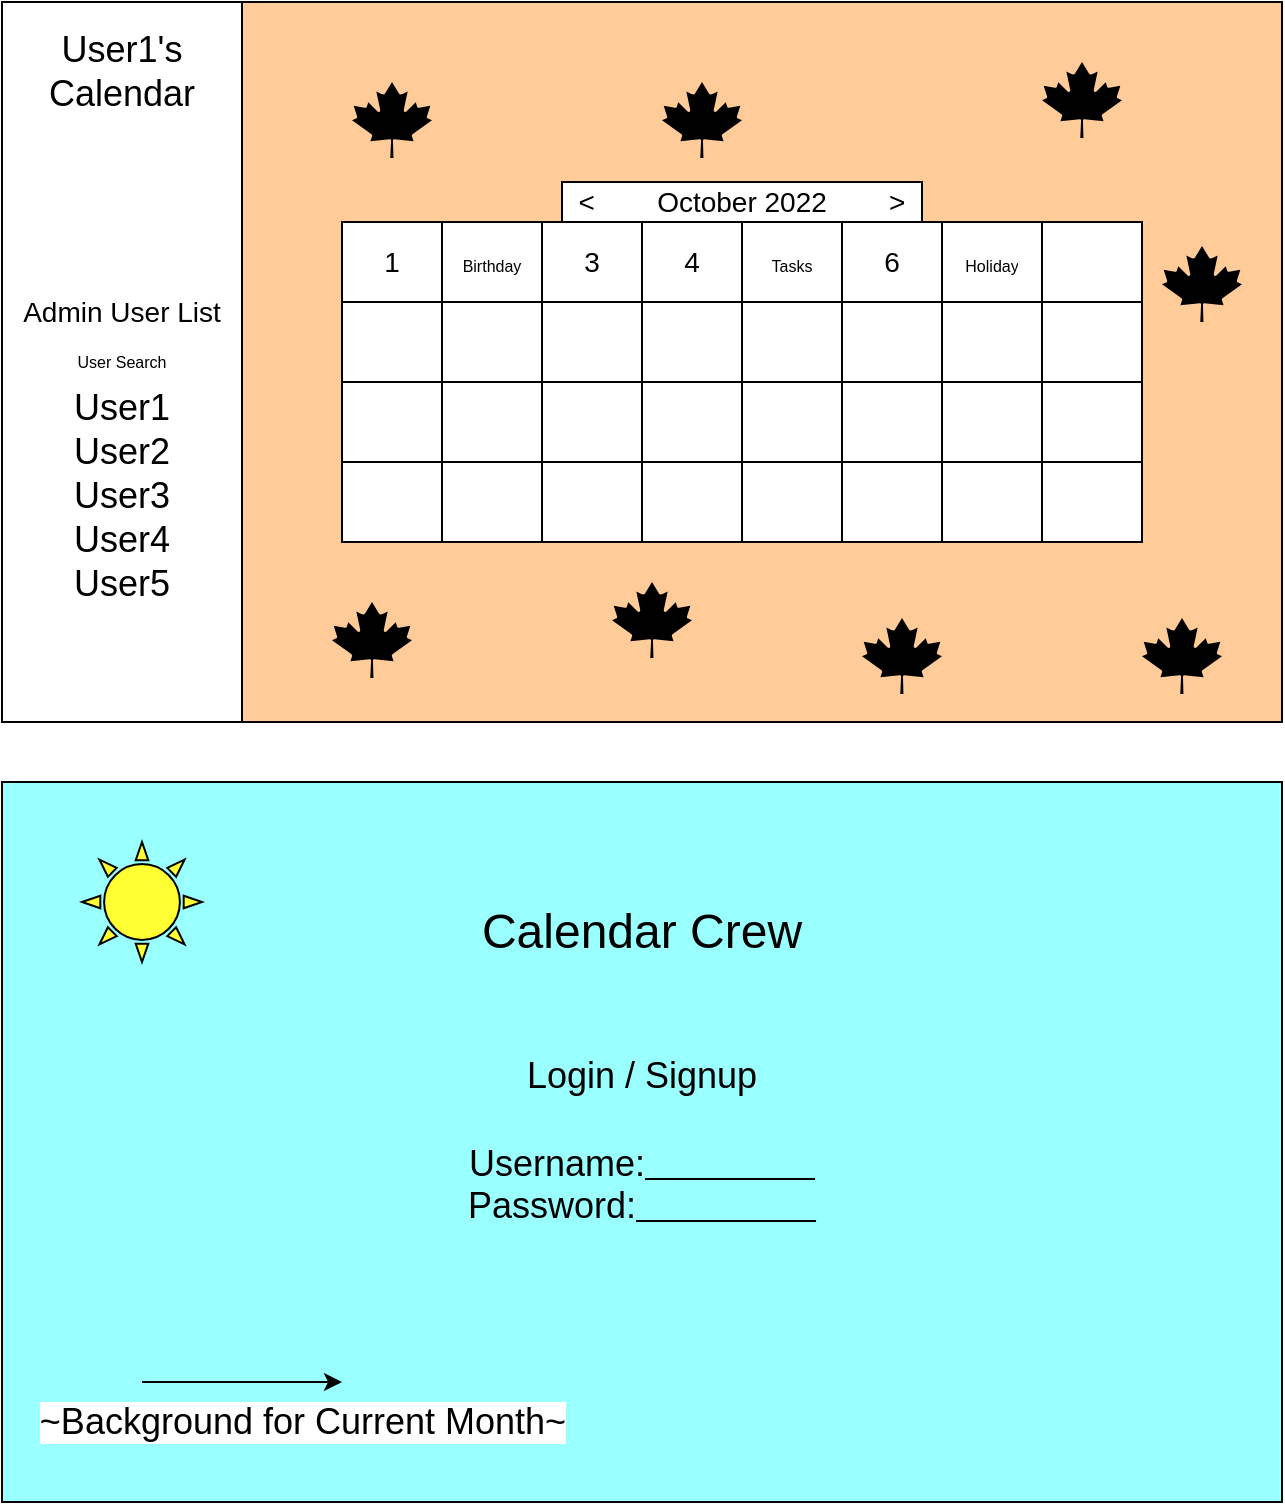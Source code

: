 <mxfile version="20.3.6" type="github" pages="2"><diagram id="nrpGJWYSCtwG0JV_D5q4" name="Page-1"><mxGraphModel dx="910" dy="400" grid="1" gridSize="10" guides="1" tooltips="1" connect="1" arrows="1" fold="1" page="1" pageScale="1" pageWidth="850" pageHeight="1100" math="0" shadow="0"><root><mxCell id="0"/><mxCell id="1" parent="0"/><mxCell id="ACTqhBXurQAGKdCe__9Z-3" value="" style="rounded=0;whiteSpace=wrap;html=1;fillColor=#FFCC99;" vertex="1" parent="1"><mxGeometry x="120" y="100" width="640" height="360" as="geometry"/></mxCell><mxCell id="ACTqhBXurQAGKdCe__9Z-6" value="" style="rounded=0;whiteSpace=wrap;html=1;direction=south;" vertex="1" parent="1"><mxGeometry x="120" y="100" width="120" height="360" as="geometry"/></mxCell><mxCell id="ACTqhBXurQAGKdCe__9Z-7" value="&lt;span style=&quot;font-size: 18px;&quot;&gt;Login / Signup&lt;br&gt;&lt;br&gt;Username:&lt;u&gt;&amp;nbsp; &amp;nbsp; &amp;nbsp; &amp;nbsp; &amp;nbsp; &amp;nbsp; &amp;nbsp; &amp;nbsp; &amp;nbsp;&lt;br&gt;&lt;/u&gt;Password:&lt;u&gt;&amp;nbsp; &amp;nbsp; &amp;nbsp; &amp;nbsp; &amp;nbsp; &amp;nbsp; &amp;nbsp; &amp;nbsp; &amp;nbsp;&amp;nbsp;&lt;/u&gt;&lt;br&gt;&lt;/span&gt;" style="rounded=0;whiteSpace=wrap;html=1;fillColor=#99FFFF;" vertex="1" parent="1"><mxGeometry x="120" y="490" width="640" height="360" as="geometry"/></mxCell><mxCell id="ACTqhBXurQAGKdCe__9Z-8" value="&lt;font style=&quot;font-size: 24px;&quot;&gt;Calendar Crew&lt;/font&gt;" style="text;html=1;strokeColor=none;fillColor=none;align=center;verticalAlign=middle;whiteSpace=wrap;rounded=0;" vertex="1" parent="1"><mxGeometry x="335" y="520" width="210" height="90" as="geometry"/></mxCell><mxCell id="ACTqhBXurQAGKdCe__9Z-10" value="" style="endArrow=classic;html=1;rounded=0;fontSize=18;" edge="1" parent="1"><mxGeometry relative="1" as="geometry"><mxPoint x="190" y="790" as="sourcePoint"/><mxPoint x="290" y="790" as="targetPoint"/><Array as="points"/></mxGeometry></mxCell><mxCell id="ACTqhBXurQAGKdCe__9Z-11" value="~Background for Current Month~" style="edgeLabel;resizable=0;html=1;align=center;verticalAlign=middle;fontSize=18;" connectable="0" vertex="1" parent="ACTqhBXurQAGKdCe__9Z-10"><mxGeometry relative="1" as="geometry"><mxPoint x="30" y="20" as="offset"/></mxGeometry></mxCell><mxCell id="ACTqhBXurQAGKdCe__9Z-12" value="User1's Calendar" style="text;html=1;strokeColor=none;fillColor=none;align=center;verticalAlign=middle;whiteSpace=wrap;rounded=0;fontSize=18;" vertex="1" parent="1"><mxGeometry x="150" y="120" width="60" height="30" as="geometry"/></mxCell><mxCell id="ACTqhBXurQAGKdCe__9Z-13" value="User1&#10;User2&#10;User3&#10;User4&#10;User5&#10;" style="text;strokeColor=none;fillColor=none;align=left;verticalAlign=middle;spacingLeft=4;spacingRight=4;overflow=hidden;points=[[0,0.5],[1,0.5]];portConstraint=eastwest;rotatable=0;fontSize=18;" vertex="1" parent="1"><mxGeometry x="150" y="290" width="80" height="110" as="geometry"/></mxCell><mxCell id="ACTqhBXurQAGKdCe__9Z-29" value="&lt;font style=&quot;font-size: 14px;&quot;&gt;Admin User List&lt;/font&gt;" style="text;html=1;strokeColor=none;fillColor=none;align=center;verticalAlign=middle;whiteSpace=wrap;rounded=0;fontSize=10;" vertex="1" parent="1"><mxGeometry x="125" y="240" width="110" height="30" as="geometry"/></mxCell><mxCell id="ACTqhBXurQAGKdCe__9Z-30" value="" style="shape=mxgraph.signs.nature.maple_leaf;html=1;pointerEvents=1;fillColor=#000000;strokeColor=none;verticalLabelPosition=bottom;verticalAlign=top;align=center;fontSize=10;" vertex="1" parent="1"><mxGeometry x="295" y="140" width="40" height="38" as="geometry"/></mxCell><mxCell id="ACTqhBXurQAGKdCe__9Z-31" value="" style="shape=mxgraph.signs.nature.maple_leaf;html=1;pointerEvents=1;fillColor=#000000;strokeColor=none;verticalLabelPosition=bottom;verticalAlign=top;align=center;fontSize=10;" vertex="1" parent="1"><mxGeometry x="640" y="130" width="40" height="38" as="geometry"/></mxCell><mxCell id="ACTqhBXurQAGKdCe__9Z-32" value="" style="shape=mxgraph.signs.nature.maple_leaf;html=1;pointerEvents=1;fillColor=#000000;strokeColor=none;verticalLabelPosition=bottom;verticalAlign=top;align=center;fontSize=10;" vertex="1" parent="1"><mxGeometry x="450" y="140" width="40" height="38" as="geometry"/></mxCell><mxCell id="ACTqhBXurQAGKdCe__9Z-33" value="" style="shape=mxgraph.signs.nature.maple_leaf;html=1;pointerEvents=1;fillColor=#000000;strokeColor=none;verticalLabelPosition=bottom;verticalAlign=top;align=center;fontSize=10;" vertex="1" parent="1"><mxGeometry x="550" y="408" width="40" height="38" as="geometry"/></mxCell><mxCell id="ACTqhBXurQAGKdCe__9Z-34" value="" style="shape=mxgraph.signs.nature.maple_leaf;html=1;pointerEvents=1;fillColor=#000000;strokeColor=none;verticalLabelPosition=bottom;verticalAlign=top;align=center;fontSize=10;" vertex="1" parent="1"><mxGeometry x="425" y="390" width="40" height="38" as="geometry"/></mxCell><mxCell id="ACTqhBXurQAGKdCe__9Z-35" value="" style="shape=mxgraph.signs.nature.maple_leaf;html=1;pointerEvents=1;fillColor=#000000;strokeColor=none;verticalLabelPosition=bottom;verticalAlign=top;align=center;fontSize=10;" vertex="1" parent="1"><mxGeometry x="285" y="400" width="40" height="38" as="geometry"/></mxCell><mxCell id="ACTqhBXurQAGKdCe__9Z-37" value="" style="shape=mxgraph.signs.nature.maple_leaf;html=1;pointerEvents=1;fillColor=#000000;strokeColor=none;verticalLabelPosition=bottom;verticalAlign=top;align=center;fontSize=10;" vertex="1" parent="1"><mxGeometry x="700" y="222" width="40" height="38" as="geometry"/></mxCell><mxCell id="ACTqhBXurQAGKdCe__9Z-38" value="" style="shape=mxgraph.signs.nature.maple_leaf;html=1;pointerEvents=1;fillColor=#000000;strokeColor=none;verticalLabelPosition=bottom;verticalAlign=top;align=center;fontSize=10;" vertex="1" parent="1"><mxGeometry x="600" y="332" width="40" height="38" as="geometry"/></mxCell><mxCell id="ACTqhBXurQAGKdCe__9Z-39" value="" style="shape=mxgraph.signs.nature.maple_leaf;html=1;pointerEvents=1;fillColor=#000000;strokeColor=none;verticalLabelPosition=bottom;verticalAlign=top;align=center;fontSize=10;" vertex="1" parent="1"><mxGeometry x="690" y="408" width="40" height="38" as="geometry"/></mxCell><mxCell id="ACTqhBXurQAGKdCe__9Z-41" value="" style="verticalLabelPosition=bottom;verticalAlign=top;html=1;shape=mxgraph.basic.sun;fontSize=10;fillColor=#FFFF33;" vertex="1" parent="1"><mxGeometry x="160" y="520" width="60" height="60" as="geometry"/></mxCell><mxCell id="ACTqhBXurQAGKdCe__9Z-43" value="" style="shape=image;html=1;verticalAlign=top;verticalLabelPosition=bottom;labelBackgroundColor=#ffffff;imageAspect=0;aspect=fixed;image=https://cdn1.iconfinder.com/data/icons/science-technology-outline-24-px/24/Magnifier_magnifying_glass_search_search_web_searching_glass-128.png;fontSize=8;fillColor=#FFFF33;" vertex="1" parent="1"><mxGeometry x="140" y="270" width="20" height="20" as="geometry"/></mxCell><mxCell id="ACTqhBXurQAGKdCe__9Z-44" value="User Search" style="text;html=1;strokeColor=none;fillColor=none;align=center;verticalAlign=middle;whiteSpace=wrap;rounded=0;fontSize=8;" vertex="1" parent="1"><mxGeometry x="150" y="265" width="60" height="30" as="geometry"/></mxCell><mxCell id="ACTqhBXurQAGKdCe__9Z-45" value="&amp;lt;&amp;nbsp; &amp;nbsp; &amp;nbsp; &amp;nbsp; October 2022&amp;nbsp; &amp;nbsp; &amp;nbsp; &amp;nbsp; &amp;gt;" style="rounded=0;whiteSpace=wrap;html=1;fontSize=14;fillColor=#FFFFFF;" vertex="1" parent="1"><mxGeometry x="400" y="190" width="180" height="20" as="geometry"/></mxCell><mxCell id="ACTqhBXurQAGKdCe__9Z-60" value="" style="shape=table;startSize=0;container=1;collapsible=0;childLayout=tableLayout;fontSize=14;fillColor=#FFFFFF;" vertex="1" parent="1"><mxGeometry x="290" y="210" width="400" height="160" as="geometry"/></mxCell><mxCell id="ACTqhBXurQAGKdCe__9Z-61" value="" style="shape=tableRow;horizontal=0;startSize=0;swimlaneHead=0;swimlaneBody=0;top=0;left=0;bottom=0;right=0;collapsible=0;dropTarget=0;fillColor=none;points=[[0,0.5],[1,0.5]];portConstraint=eastwest;fontSize=14;" vertex="1" parent="ACTqhBXurQAGKdCe__9Z-60"><mxGeometry width="400" height="40" as="geometry"/></mxCell><mxCell id="ACTqhBXurQAGKdCe__9Z-62" value="1" style="shape=partialRectangle;html=1;whiteSpace=wrap;connectable=0;overflow=hidden;fillColor=none;top=0;left=0;bottom=0;right=0;pointerEvents=1;fontSize=14;" vertex="1" parent="ACTqhBXurQAGKdCe__9Z-61"><mxGeometry width="50" height="40" as="geometry"><mxRectangle width="50" height="40" as="alternateBounds"/></mxGeometry></mxCell><mxCell id="ACTqhBXurQAGKdCe__9Z-63" value="&lt;font style=&quot;font-size: 8px;&quot;&gt;Birthday&lt;/font&gt;" style="shape=partialRectangle;html=1;whiteSpace=wrap;connectable=0;overflow=hidden;fillColor=none;top=0;left=0;bottom=0;right=0;pointerEvents=1;fontSize=14;" vertex="1" parent="ACTqhBXurQAGKdCe__9Z-61"><mxGeometry x="50" width="50" height="40" as="geometry"><mxRectangle width="50" height="40" as="alternateBounds"/></mxGeometry></mxCell><mxCell id="ACTqhBXurQAGKdCe__9Z-64" value="3" style="shape=partialRectangle;html=1;whiteSpace=wrap;connectable=0;overflow=hidden;fillColor=none;top=0;left=0;bottom=0;right=0;pointerEvents=1;fontSize=14;" vertex="1" parent="ACTqhBXurQAGKdCe__9Z-61"><mxGeometry x="100" width="50" height="40" as="geometry"><mxRectangle width="50" height="40" as="alternateBounds"/></mxGeometry></mxCell><mxCell id="ACTqhBXurQAGKdCe__9Z-65" value="4" style="shape=partialRectangle;html=1;whiteSpace=wrap;connectable=0;overflow=hidden;fillColor=none;top=0;left=0;bottom=0;right=0;pointerEvents=1;fontSize=14;" vertex="1" parent="ACTqhBXurQAGKdCe__9Z-61"><mxGeometry x="150" width="50" height="40" as="geometry"><mxRectangle width="50" height="40" as="alternateBounds"/></mxGeometry></mxCell><mxCell id="ACTqhBXurQAGKdCe__9Z-66" value="&lt;font style=&quot;font-size: 8px;&quot;&gt;Tasks&lt;/font&gt;" style="shape=partialRectangle;html=1;whiteSpace=wrap;connectable=0;overflow=hidden;fillColor=none;top=0;left=0;bottom=0;right=0;pointerEvents=1;fontSize=14;" vertex="1" parent="ACTqhBXurQAGKdCe__9Z-61"><mxGeometry x="200" width="50" height="40" as="geometry"><mxRectangle width="50" height="40" as="alternateBounds"/></mxGeometry></mxCell><mxCell id="ACTqhBXurQAGKdCe__9Z-67" value="6" style="shape=partialRectangle;html=1;whiteSpace=wrap;connectable=0;overflow=hidden;fillColor=none;top=0;left=0;bottom=0;right=0;pointerEvents=1;fontSize=14;" vertex="1" parent="ACTqhBXurQAGKdCe__9Z-61"><mxGeometry x="250" width="50" height="40" as="geometry"><mxRectangle width="50" height="40" as="alternateBounds"/></mxGeometry></mxCell><mxCell id="ACTqhBXurQAGKdCe__9Z-68" value="&lt;font style=&quot;font-size: 8px;&quot;&gt;Holiday&lt;/font&gt;" style="shape=partialRectangle;html=1;whiteSpace=wrap;connectable=0;overflow=hidden;fillColor=none;top=0;left=0;bottom=0;right=0;pointerEvents=1;fontSize=14;" vertex="1" parent="ACTqhBXurQAGKdCe__9Z-61"><mxGeometry x="300" width="50" height="40" as="geometry"><mxRectangle width="50" height="40" as="alternateBounds"/></mxGeometry></mxCell><mxCell id="ACTqhBXurQAGKdCe__9Z-69" value="" style="shape=partialRectangle;html=1;whiteSpace=wrap;connectable=0;overflow=hidden;fillColor=none;top=0;left=0;bottom=0;right=0;pointerEvents=1;fontSize=14;" vertex="1" parent="ACTqhBXurQAGKdCe__9Z-61"><mxGeometry x="350" width="50" height="40" as="geometry"><mxRectangle width="50" height="40" as="alternateBounds"/></mxGeometry></mxCell><mxCell id="ACTqhBXurQAGKdCe__9Z-70" value="" style="shape=tableRow;horizontal=0;startSize=0;swimlaneHead=0;swimlaneBody=0;top=0;left=0;bottom=0;right=0;collapsible=0;dropTarget=0;fillColor=none;points=[[0,0.5],[1,0.5]];portConstraint=eastwest;fontSize=14;" vertex="1" parent="ACTqhBXurQAGKdCe__9Z-60"><mxGeometry y="40" width="400" height="40" as="geometry"/></mxCell><mxCell id="ACTqhBXurQAGKdCe__9Z-71" value="" style="shape=partialRectangle;html=1;whiteSpace=wrap;connectable=0;overflow=hidden;fillColor=none;top=0;left=0;bottom=0;right=0;pointerEvents=1;fontSize=14;" vertex="1" parent="ACTqhBXurQAGKdCe__9Z-70"><mxGeometry width="50" height="40" as="geometry"><mxRectangle width="50" height="40" as="alternateBounds"/></mxGeometry></mxCell><mxCell id="ACTqhBXurQAGKdCe__9Z-72" value="" style="shape=partialRectangle;html=1;whiteSpace=wrap;connectable=0;overflow=hidden;fillColor=none;top=0;left=0;bottom=0;right=0;pointerEvents=1;fontSize=14;" vertex="1" parent="ACTqhBXurQAGKdCe__9Z-70"><mxGeometry x="50" width="50" height="40" as="geometry"><mxRectangle width="50" height="40" as="alternateBounds"/></mxGeometry></mxCell><mxCell id="ACTqhBXurQAGKdCe__9Z-73" value="" style="shape=partialRectangle;html=1;whiteSpace=wrap;connectable=0;overflow=hidden;fillColor=none;top=0;left=0;bottom=0;right=0;pointerEvents=1;fontSize=14;" vertex="1" parent="ACTqhBXurQAGKdCe__9Z-70"><mxGeometry x="100" width="50" height="40" as="geometry"><mxRectangle width="50" height="40" as="alternateBounds"/></mxGeometry></mxCell><mxCell id="ACTqhBXurQAGKdCe__9Z-74" value="" style="shape=partialRectangle;html=1;whiteSpace=wrap;connectable=0;overflow=hidden;fillColor=none;top=0;left=0;bottom=0;right=0;pointerEvents=1;fontSize=14;" vertex="1" parent="ACTqhBXurQAGKdCe__9Z-70"><mxGeometry x="150" width="50" height="40" as="geometry"><mxRectangle width="50" height="40" as="alternateBounds"/></mxGeometry></mxCell><mxCell id="ACTqhBXurQAGKdCe__9Z-75" value="" style="shape=partialRectangle;html=1;whiteSpace=wrap;connectable=0;overflow=hidden;fillColor=none;top=0;left=0;bottom=0;right=0;pointerEvents=1;fontSize=14;" vertex="1" parent="ACTqhBXurQAGKdCe__9Z-70"><mxGeometry x="200" width="50" height="40" as="geometry"><mxRectangle width="50" height="40" as="alternateBounds"/></mxGeometry></mxCell><mxCell id="ACTqhBXurQAGKdCe__9Z-76" value="" style="shape=partialRectangle;html=1;whiteSpace=wrap;connectable=0;overflow=hidden;fillColor=none;top=0;left=0;bottom=0;right=0;pointerEvents=1;fontSize=14;" vertex="1" parent="ACTqhBXurQAGKdCe__9Z-70"><mxGeometry x="250" width="50" height="40" as="geometry"><mxRectangle width="50" height="40" as="alternateBounds"/></mxGeometry></mxCell><mxCell id="ACTqhBXurQAGKdCe__9Z-77" value="" style="shape=partialRectangle;html=1;whiteSpace=wrap;connectable=0;overflow=hidden;fillColor=none;top=0;left=0;bottom=0;right=0;pointerEvents=1;fontSize=14;" vertex="1" parent="ACTqhBXurQAGKdCe__9Z-70"><mxGeometry x="300" width="50" height="40" as="geometry"><mxRectangle width="50" height="40" as="alternateBounds"/></mxGeometry></mxCell><mxCell id="ACTqhBXurQAGKdCe__9Z-78" value="" style="shape=partialRectangle;html=1;whiteSpace=wrap;connectable=0;overflow=hidden;fillColor=none;top=0;left=0;bottom=0;right=0;pointerEvents=1;fontSize=14;" vertex="1" parent="ACTqhBXurQAGKdCe__9Z-70"><mxGeometry x="350" width="50" height="40" as="geometry"><mxRectangle width="50" height="40" as="alternateBounds"/></mxGeometry></mxCell><mxCell id="ACTqhBXurQAGKdCe__9Z-79" value="" style="shape=tableRow;horizontal=0;startSize=0;swimlaneHead=0;swimlaneBody=0;top=0;left=0;bottom=0;right=0;collapsible=0;dropTarget=0;fillColor=none;points=[[0,0.5],[1,0.5]];portConstraint=eastwest;fontSize=14;" vertex="1" parent="ACTqhBXurQAGKdCe__9Z-60"><mxGeometry y="80" width="400" height="40" as="geometry"/></mxCell><mxCell id="ACTqhBXurQAGKdCe__9Z-80" value="" style="shape=partialRectangle;html=1;whiteSpace=wrap;connectable=0;overflow=hidden;fillColor=none;top=0;left=0;bottom=0;right=0;pointerEvents=1;fontSize=14;" vertex="1" parent="ACTqhBXurQAGKdCe__9Z-79"><mxGeometry width="50" height="40" as="geometry"><mxRectangle width="50" height="40" as="alternateBounds"/></mxGeometry></mxCell><mxCell id="ACTqhBXurQAGKdCe__9Z-81" value="" style="shape=partialRectangle;html=1;whiteSpace=wrap;connectable=0;overflow=hidden;fillColor=none;top=0;left=0;bottom=0;right=0;pointerEvents=1;fontSize=14;" vertex="1" parent="ACTqhBXurQAGKdCe__9Z-79"><mxGeometry x="50" width="50" height="40" as="geometry"><mxRectangle width="50" height="40" as="alternateBounds"/></mxGeometry></mxCell><mxCell id="ACTqhBXurQAGKdCe__9Z-82" value="" style="shape=partialRectangle;html=1;whiteSpace=wrap;connectable=0;overflow=hidden;fillColor=none;top=0;left=0;bottom=0;right=0;pointerEvents=1;fontSize=14;" vertex="1" parent="ACTqhBXurQAGKdCe__9Z-79"><mxGeometry x="100" width="50" height="40" as="geometry"><mxRectangle width="50" height="40" as="alternateBounds"/></mxGeometry></mxCell><mxCell id="ACTqhBXurQAGKdCe__9Z-83" value="" style="shape=partialRectangle;html=1;whiteSpace=wrap;connectable=0;overflow=hidden;fillColor=none;top=0;left=0;bottom=0;right=0;pointerEvents=1;fontSize=14;" vertex="1" parent="ACTqhBXurQAGKdCe__9Z-79"><mxGeometry x="150" width="50" height="40" as="geometry"><mxRectangle width="50" height="40" as="alternateBounds"/></mxGeometry></mxCell><mxCell id="ACTqhBXurQAGKdCe__9Z-84" value="" style="shape=partialRectangle;html=1;whiteSpace=wrap;connectable=0;overflow=hidden;fillColor=none;top=0;left=0;bottom=0;right=0;pointerEvents=1;fontSize=14;" vertex="1" parent="ACTqhBXurQAGKdCe__9Z-79"><mxGeometry x="200" width="50" height="40" as="geometry"><mxRectangle width="50" height="40" as="alternateBounds"/></mxGeometry></mxCell><mxCell id="ACTqhBXurQAGKdCe__9Z-85" value="" style="shape=partialRectangle;html=1;whiteSpace=wrap;connectable=0;overflow=hidden;fillColor=none;top=0;left=0;bottom=0;right=0;pointerEvents=1;fontSize=14;" vertex="1" parent="ACTqhBXurQAGKdCe__9Z-79"><mxGeometry x="250" width="50" height="40" as="geometry"><mxRectangle width="50" height="40" as="alternateBounds"/></mxGeometry></mxCell><mxCell id="ACTqhBXurQAGKdCe__9Z-86" value="" style="shape=partialRectangle;html=1;whiteSpace=wrap;connectable=0;overflow=hidden;fillColor=none;top=0;left=0;bottom=0;right=0;pointerEvents=1;fontSize=14;" vertex="1" parent="ACTqhBXurQAGKdCe__9Z-79"><mxGeometry x="300" width="50" height="40" as="geometry"><mxRectangle width="50" height="40" as="alternateBounds"/></mxGeometry></mxCell><mxCell id="ACTqhBXurQAGKdCe__9Z-87" value="" style="shape=partialRectangle;html=1;whiteSpace=wrap;connectable=0;overflow=hidden;fillColor=none;top=0;left=0;bottom=0;right=0;pointerEvents=1;fontSize=14;" vertex="1" parent="ACTqhBXurQAGKdCe__9Z-79"><mxGeometry x="350" width="50" height="40" as="geometry"><mxRectangle width="50" height="40" as="alternateBounds"/></mxGeometry></mxCell><mxCell id="ACTqhBXurQAGKdCe__9Z-88" value="" style="shape=tableRow;horizontal=0;startSize=0;swimlaneHead=0;swimlaneBody=0;top=0;left=0;bottom=0;right=0;collapsible=0;dropTarget=0;fillColor=none;points=[[0,0.5],[1,0.5]];portConstraint=eastwest;fontSize=14;" vertex="1" parent="ACTqhBXurQAGKdCe__9Z-60"><mxGeometry y="120" width="400" height="40" as="geometry"/></mxCell><mxCell id="ACTqhBXurQAGKdCe__9Z-89" value="" style="shape=partialRectangle;html=1;whiteSpace=wrap;connectable=0;overflow=hidden;fillColor=none;top=0;left=0;bottom=0;right=0;pointerEvents=1;fontSize=14;" vertex="1" parent="ACTqhBXurQAGKdCe__9Z-88"><mxGeometry width="50" height="40" as="geometry"><mxRectangle width="50" height="40" as="alternateBounds"/></mxGeometry></mxCell><mxCell id="ACTqhBXurQAGKdCe__9Z-90" value="" style="shape=partialRectangle;html=1;whiteSpace=wrap;connectable=0;overflow=hidden;fillColor=none;top=0;left=0;bottom=0;right=0;pointerEvents=1;fontSize=14;" vertex="1" parent="ACTqhBXurQAGKdCe__9Z-88"><mxGeometry x="50" width="50" height="40" as="geometry"><mxRectangle width="50" height="40" as="alternateBounds"/></mxGeometry></mxCell><mxCell id="ACTqhBXurQAGKdCe__9Z-91" value="" style="shape=partialRectangle;html=1;whiteSpace=wrap;connectable=0;overflow=hidden;fillColor=none;top=0;left=0;bottom=0;right=0;pointerEvents=1;fontSize=14;" vertex="1" parent="ACTqhBXurQAGKdCe__9Z-88"><mxGeometry x="100" width="50" height="40" as="geometry"><mxRectangle width="50" height="40" as="alternateBounds"/></mxGeometry></mxCell><mxCell id="ACTqhBXurQAGKdCe__9Z-92" value="" style="shape=partialRectangle;html=1;whiteSpace=wrap;connectable=0;overflow=hidden;fillColor=none;top=0;left=0;bottom=0;right=0;pointerEvents=1;fontSize=14;" vertex="1" parent="ACTqhBXurQAGKdCe__9Z-88"><mxGeometry x="150" width="50" height="40" as="geometry"><mxRectangle width="50" height="40" as="alternateBounds"/></mxGeometry></mxCell><mxCell id="ACTqhBXurQAGKdCe__9Z-93" value="" style="shape=partialRectangle;html=1;whiteSpace=wrap;connectable=0;overflow=hidden;fillColor=none;top=0;left=0;bottom=0;right=0;pointerEvents=1;fontSize=14;" vertex="1" parent="ACTqhBXurQAGKdCe__9Z-88"><mxGeometry x="200" width="50" height="40" as="geometry"><mxRectangle width="50" height="40" as="alternateBounds"/></mxGeometry></mxCell><mxCell id="ACTqhBXurQAGKdCe__9Z-94" value="" style="shape=partialRectangle;html=1;whiteSpace=wrap;connectable=0;overflow=hidden;fillColor=none;top=0;left=0;bottom=0;right=0;pointerEvents=1;fontSize=14;" vertex="1" parent="ACTqhBXurQAGKdCe__9Z-88"><mxGeometry x="250" width="50" height="40" as="geometry"><mxRectangle width="50" height="40" as="alternateBounds"/></mxGeometry></mxCell><mxCell id="ACTqhBXurQAGKdCe__9Z-95" value="" style="shape=partialRectangle;html=1;whiteSpace=wrap;connectable=0;overflow=hidden;fillColor=none;top=0;left=0;bottom=0;right=0;pointerEvents=1;fontSize=14;" vertex="1" parent="ACTqhBXurQAGKdCe__9Z-88"><mxGeometry x="300" width="50" height="40" as="geometry"><mxRectangle width="50" height="40" as="alternateBounds"/></mxGeometry></mxCell><mxCell id="ACTqhBXurQAGKdCe__9Z-96" value="" style="shape=partialRectangle;html=1;whiteSpace=wrap;connectable=0;overflow=hidden;fillColor=none;top=0;left=0;bottom=0;right=0;pointerEvents=1;fontSize=14;" vertex="1" parent="ACTqhBXurQAGKdCe__9Z-88"><mxGeometry x="350" width="50" height="40" as="geometry"><mxRectangle width="50" height="40" as="alternateBounds"/></mxGeometry></mxCell></root></mxGraphModel></diagram><diagram id="_OhnR2JmInuHWhJKPoYB" name="Page-2"><mxGraphModel dx="770" dy="336" grid="1" gridSize="10" guides="1" tooltips="1" connect="1" arrows="1" fold="1" page="1" pageScale="1" pageWidth="850" pageHeight="1100" math="0" shadow="0"><root><mxCell id="0"/><mxCell id="1" parent="0"/></root></mxGraphModel></diagram></mxfile>